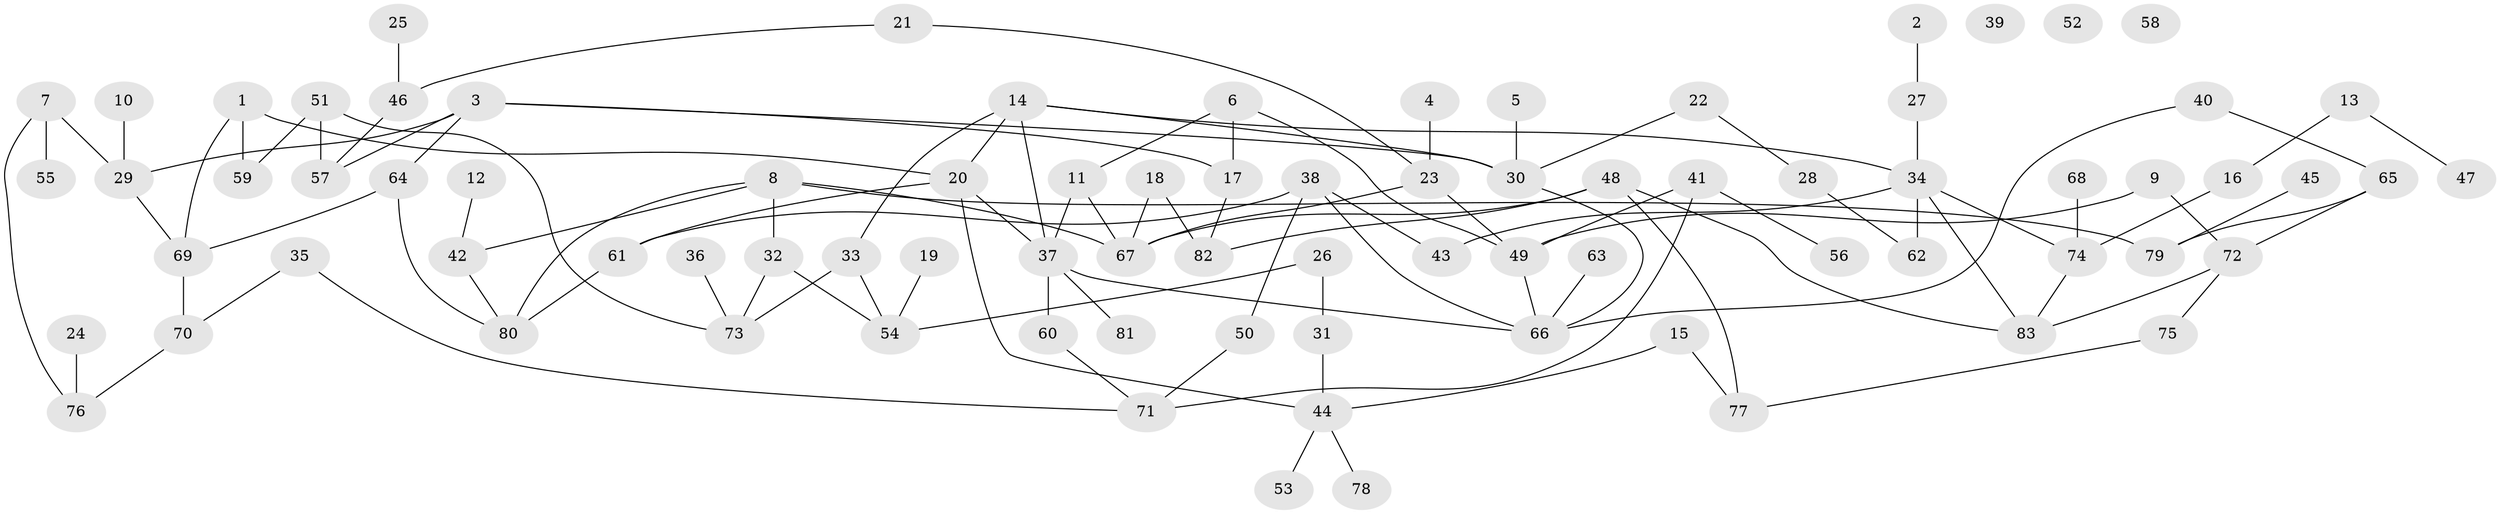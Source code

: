// coarse degree distribution, {5: 0.14545454545454545, 1: 0.2545454545454545, 6: 0.10909090909090909, 4: 0.10909090909090909, 2: 0.18181818181818182, 3: 0.12727272727272726, 9: 0.01818181818181818, 0: 0.05454545454545454}
// Generated by graph-tools (version 1.1) at 2025/41/03/06/25 10:41:19]
// undirected, 83 vertices, 111 edges
graph export_dot {
graph [start="1"]
  node [color=gray90,style=filled];
  1;
  2;
  3;
  4;
  5;
  6;
  7;
  8;
  9;
  10;
  11;
  12;
  13;
  14;
  15;
  16;
  17;
  18;
  19;
  20;
  21;
  22;
  23;
  24;
  25;
  26;
  27;
  28;
  29;
  30;
  31;
  32;
  33;
  34;
  35;
  36;
  37;
  38;
  39;
  40;
  41;
  42;
  43;
  44;
  45;
  46;
  47;
  48;
  49;
  50;
  51;
  52;
  53;
  54;
  55;
  56;
  57;
  58;
  59;
  60;
  61;
  62;
  63;
  64;
  65;
  66;
  67;
  68;
  69;
  70;
  71;
  72;
  73;
  74;
  75;
  76;
  77;
  78;
  79;
  80;
  81;
  82;
  83;
  1 -- 20;
  1 -- 59;
  1 -- 69;
  2 -- 27;
  3 -- 17;
  3 -- 29;
  3 -- 30;
  3 -- 57;
  3 -- 64;
  4 -- 23;
  5 -- 30;
  6 -- 11;
  6 -- 17;
  6 -- 49;
  7 -- 29;
  7 -- 55;
  7 -- 76;
  8 -- 32;
  8 -- 42;
  8 -- 67;
  8 -- 79;
  8 -- 80;
  9 -- 49;
  9 -- 72;
  10 -- 29;
  11 -- 37;
  11 -- 67;
  12 -- 42;
  13 -- 16;
  13 -- 47;
  14 -- 20;
  14 -- 30;
  14 -- 33;
  14 -- 34;
  14 -- 37;
  15 -- 44;
  15 -- 77;
  16 -- 74;
  17 -- 82;
  18 -- 67;
  18 -- 82;
  19 -- 54;
  20 -- 37;
  20 -- 44;
  20 -- 61;
  21 -- 23;
  21 -- 46;
  22 -- 28;
  22 -- 30;
  23 -- 49;
  23 -- 67;
  24 -- 76;
  25 -- 46;
  26 -- 31;
  26 -- 54;
  27 -- 34;
  28 -- 62;
  29 -- 69;
  30 -- 66;
  31 -- 44;
  32 -- 54;
  32 -- 73;
  33 -- 54;
  33 -- 73;
  34 -- 43;
  34 -- 62;
  34 -- 74;
  34 -- 83;
  35 -- 70;
  35 -- 71;
  36 -- 73;
  37 -- 60;
  37 -- 66;
  37 -- 81;
  38 -- 43;
  38 -- 50;
  38 -- 61;
  38 -- 66;
  40 -- 65;
  40 -- 66;
  41 -- 49;
  41 -- 56;
  41 -- 71;
  42 -- 80;
  44 -- 53;
  44 -- 78;
  45 -- 79;
  46 -- 57;
  48 -- 67;
  48 -- 77;
  48 -- 82;
  48 -- 83;
  49 -- 66;
  50 -- 71;
  51 -- 57;
  51 -- 59;
  51 -- 73;
  60 -- 71;
  61 -- 80;
  63 -- 66;
  64 -- 69;
  64 -- 80;
  65 -- 72;
  65 -- 79;
  68 -- 74;
  69 -- 70;
  70 -- 76;
  72 -- 75;
  72 -- 83;
  74 -- 83;
  75 -- 77;
}

